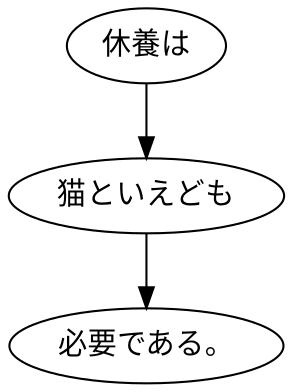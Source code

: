 digraph graph2653 {
	node0 [label="休養は"];
	node1 [label="猫といえども"];
	node2 [label="必要である。"];
	node0 -> node1;
	node1 -> node2;
}
